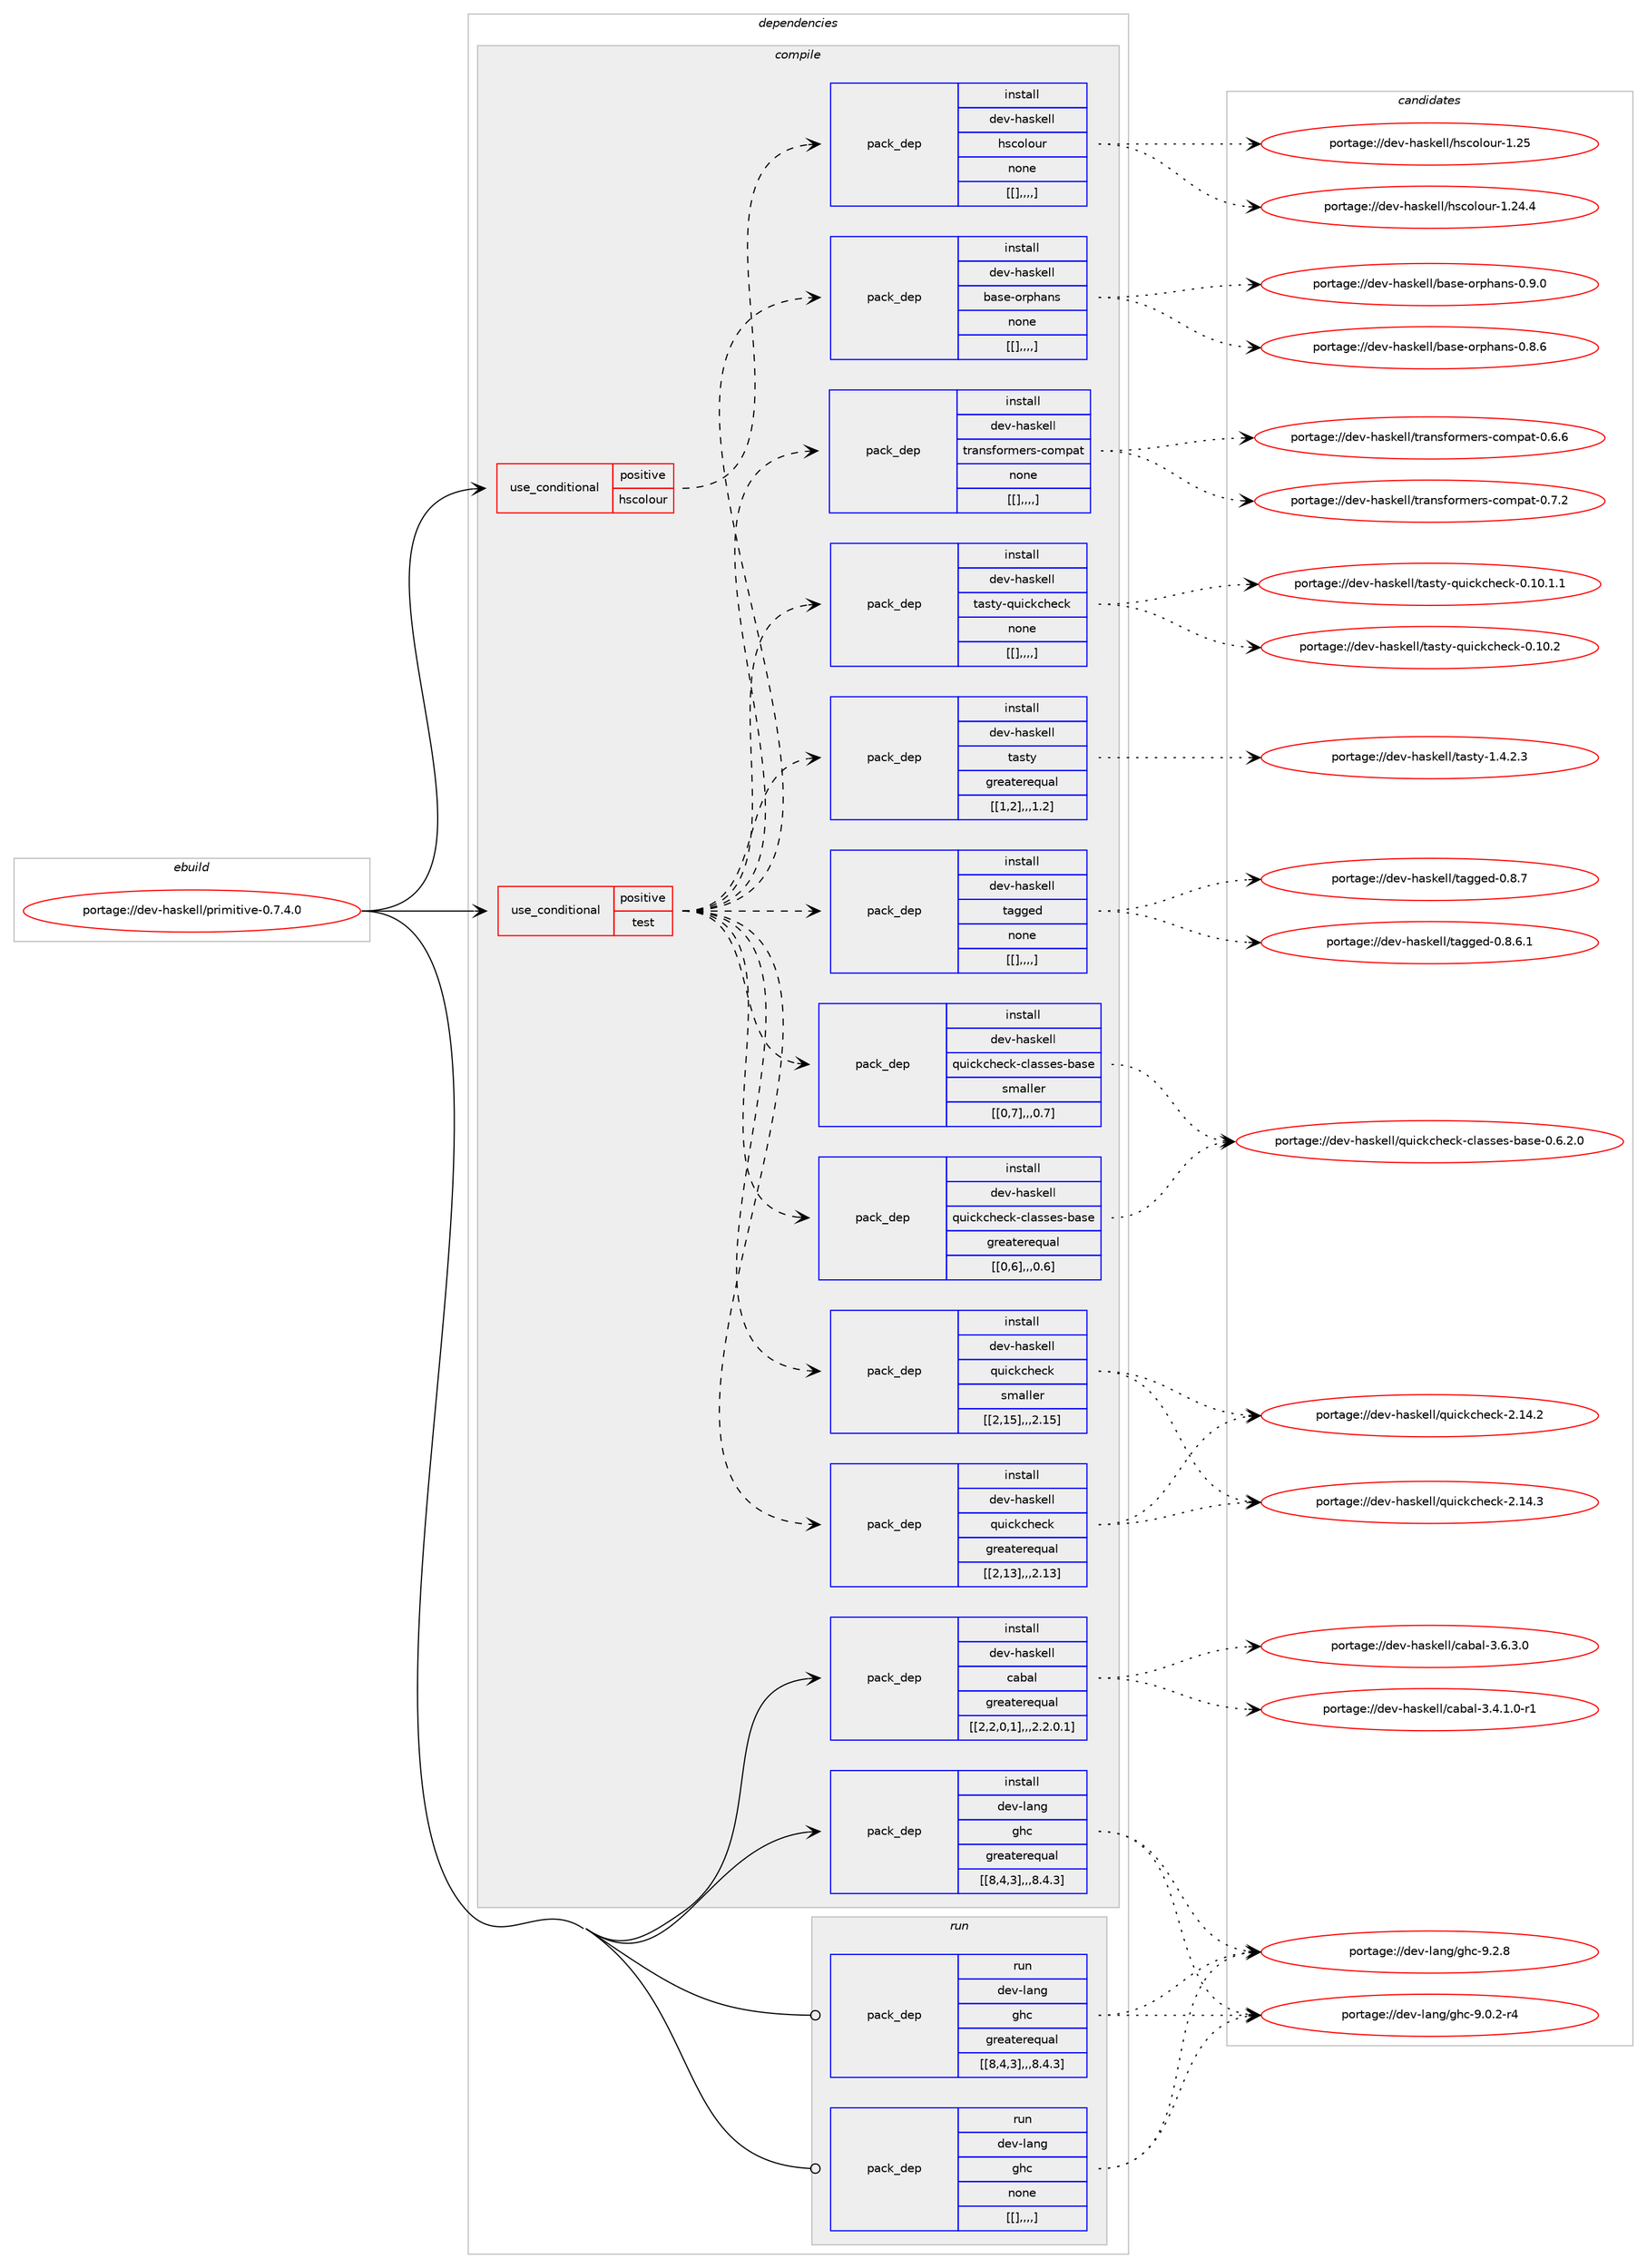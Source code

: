 digraph prolog {

# *************
# Graph options
# *************

newrank=true;
concentrate=true;
compound=true;
graph [rankdir=LR,fontname=Helvetica,fontsize=10,ranksep=1.5];#, ranksep=2.5, nodesep=0.2];
edge  [arrowhead=vee];
node  [fontname=Helvetica,fontsize=10];

# **********
# The ebuild
# **********

subgraph cluster_leftcol {
color=gray;
label=<<i>ebuild</i>>;
id [label="portage://dev-haskell/primitive-0.7.4.0", color=red, width=4, href="../dev-haskell/primitive-0.7.4.0.svg"];
}

# ****************
# The dependencies
# ****************

subgraph cluster_midcol {
color=gray;
label=<<i>dependencies</i>>;
subgraph cluster_compile {
fillcolor="#eeeeee";
style=filled;
label=<<i>compile</i>>;
subgraph cond21258 {
dependency86715 [label=<<TABLE BORDER="0" CELLBORDER="1" CELLSPACING="0" CELLPADDING="4"><TR><TD ROWSPAN="3" CELLPADDING="10">use_conditional</TD></TR><TR><TD>positive</TD></TR><TR><TD>hscolour</TD></TR></TABLE>>, shape=none, color=red];
subgraph pack64450 {
dependency86716 [label=<<TABLE BORDER="0" CELLBORDER="1" CELLSPACING="0" CELLPADDING="4" WIDTH="220"><TR><TD ROWSPAN="6" CELLPADDING="30">pack_dep</TD></TR><TR><TD WIDTH="110">install</TD></TR><TR><TD>dev-haskell</TD></TR><TR><TD>hscolour</TD></TR><TR><TD>none</TD></TR><TR><TD>[[],,,,]</TD></TR></TABLE>>, shape=none, color=blue];
}
dependency86715:e -> dependency86716:w [weight=20,style="dashed",arrowhead="vee"];
}
id:e -> dependency86715:w [weight=20,style="solid",arrowhead="vee"];
subgraph cond21259 {
dependency86717 [label=<<TABLE BORDER="0" CELLBORDER="1" CELLSPACING="0" CELLPADDING="4"><TR><TD ROWSPAN="3" CELLPADDING="10">use_conditional</TD></TR><TR><TD>positive</TD></TR><TR><TD>test</TD></TR></TABLE>>, shape=none, color=red];
subgraph pack64451 {
dependency86718 [label=<<TABLE BORDER="0" CELLBORDER="1" CELLSPACING="0" CELLPADDING="4" WIDTH="220"><TR><TD ROWSPAN="6" CELLPADDING="30">pack_dep</TD></TR><TR><TD WIDTH="110">install</TD></TR><TR><TD>dev-haskell</TD></TR><TR><TD>base-orphans</TD></TR><TR><TD>none</TD></TR><TR><TD>[[],,,,]</TD></TR></TABLE>>, shape=none, color=blue];
}
dependency86717:e -> dependency86718:w [weight=20,style="dashed",arrowhead="vee"];
subgraph pack64452 {
dependency86719 [label=<<TABLE BORDER="0" CELLBORDER="1" CELLSPACING="0" CELLPADDING="4" WIDTH="220"><TR><TD ROWSPAN="6" CELLPADDING="30">pack_dep</TD></TR><TR><TD WIDTH="110">install</TD></TR><TR><TD>dev-haskell</TD></TR><TR><TD>quickcheck</TD></TR><TR><TD>greaterequal</TD></TR><TR><TD>[[2,13],,,2.13]</TD></TR></TABLE>>, shape=none, color=blue];
}
dependency86717:e -> dependency86719:w [weight=20,style="dashed",arrowhead="vee"];
subgraph pack64453 {
dependency86720 [label=<<TABLE BORDER="0" CELLBORDER="1" CELLSPACING="0" CELLPADDING="4" WIDTH="220"><TR><TD ROWSPAN="6" CELLPADDING="30">pack_dep</TD></TR><TR><TD WIDTH="110">install</TD></TR><TR><TD>dev-haskell</TD></TR><TR><TD>quickcheck</TD></TR><TR><TD>smaller</TD></TR><TR><TD>[[2,15],,,2.15]</TD></TR></TABLE>>, shape=none, color=blue];
}
dependency86717:e -> dependency86720:w [weight=20,style="dashed",arrowhead="vee"];
subgraph pack64454 {
dependency86721 [label=<<TABLE BORDER="0" CELLBORDER="1" CELLSPACING="0" CELLPADDING="4" WIDTH="220"><TR><TD ROWSPAN="6" CELLPADDING="30">pack_dep</TD></TR><TR><TD WIDTH="110">install</TD></TR><TR><TD>dev-haskell</TD></TR><TR><TD>quickcheck-classes-base</TD></TR><TR><TD>greaterequal</TD></TR><TR><TD>[[0,6],,,0.6]</TD></TR></TABLE>>, shape=none, color=blue];
}
dependency86717:e -> dependency86721:w [weight=20,style="dashed",arrowhead="vee"];
subgraph pack64455 {
dependency86722 [label=<<TABLE BORDER="0" CELLBORDER="1" CELLSPACING="0" CELLPADDING="4" WIDTH="220"><TR><TD ROWSPAN="6" CELLPADDING="30">pack_dep</TD></TR><TR><TD WIDTH="110">install</TD></TR><TR><TD>dev-haskell</TD></TR><TR><TD>quickcheck-classes-base</TD></TR><TR><TD>smaller</TD></TR><TR><TD>[[0,7],,,0.7]</TD></TR></TABLE>>, shape=none, color=blue];
}
dependency86717:e -> dependency86722:w [weight=20,style="dashed",arrowhead="vee"];
subgraph pack64456 {
dependency86723 [label=<<TABLE BORDER="0" CELLBORDER="1" CELLSPACING="0" CELLPADDING="4" WIDTH="220"><TR><TD ROWSPAN="6" CELLPADDING="30">pack_dep</TD></TR><TR><TD WIDTH="110">install</TD></TR><TR><TD>dev-haskell</TD></TR><TR><TD>tagged</TD></TR><TR><TD>none</TD></TR><TR><TD>[[],,,,]</TD></TR></TABLE>>, shape=none, color=blue];
}
dependency86717:e -> dependency86723:w [weight=20,style="dashed",arrowhead="vee"];
subgraph pack64457 {
dependency86724 [label=<<TABLE BORDER="0" CELLBORDER="1" CELLSPACING="0" CELLPADDING="4" WIDTH="220"><TR><TD ROWSPAN="6" CELLPADDING="30">pack_dep</TD></TR><TR><TD WIDTH="110">install</TD></TR><TR><TD>dev-haskell</TD></TR><TR><TD>tasty</TD></TR><TR><TD>greaterequal</TD></TR><TR><TD>[[1,2],,,1.2]</TD></TR></TABLE>>, shape=none, color=blue];
}
dependency86717:e -> dependency86724:w [weight=20,style="dashed",arrowhead="vee"];
subgraph pack64458 {
dependency86725 [label=<<TABLE BORDER="0" CELLBORDER="1" CELLSPACING="0" CELLPADDING="4" WIDTH="220"><TR><TD ROWSPAN="6" CELLPADDING="30">pack_dep</TD></TR><TR><TD WIDTH="110">install</TD></TR><TR><TD>dev-haskell</TD></TR><TR><TD>tasty-quickcheck</TD></TR><TR><TD>none</TD></TR><TR><TD>[[],,,,]</TD></TR></TABLE>>, shape=none, color=blue];
}
dependency86717:e -> dependency86725:w [weight=20,style="dashed",arrowhead="vee"];
subgraph pack64459 {
dependency86726 [label=<<TABLE BORDER="0" CELLBORDER="1" CELLSPACING="0" CELLPADDING="4" WIDTH="220"><TR><TD ROWSPAN="6" CELLPADDING="30">pack_dep</TD></TR><TR><TD WIDTH="110">install</TD></TR><TR><TD>dev-haskell</TD></TR><TR><TD>transformers-compat</TD></TR><TR><TD>none</TD></TR><TR><TD>[[],,,,]</TD></TR></TABLE>>, shape=none, color=blue];
}
dependency86717:e -> dependency86726:w [weight=20,style="dashed",arrowhead="vee"];
}
id:e -> dependency86717:w [weight=20,style="solid",arrowhead="vee"];
subgraph pack64460 {
dependency86727 [label=<<TABLE BORDER="0" CELLBORDER="1" CELLSPACING="0" CELLPADDING="4" WIDTH="220"><TR><TD ROWSPAN="6" CELLPADDING="30">pack_dep</TD></TR><TR><TD WIDTH="110">install</TD></TR><TR><TD>dev-haskell</TD></TR><TR><TD>cabal</TD></TR><TR><TD>greaterequal</TD></TR><TR><TD>[[2,2,0,1],,,2.2.0.1]</TD></TR></TABLE>>, shape=none, color=blue];
}
id:e -> dependency86727:w [weight=20,style="solid",arrowhead="vee"];
subgraph pack64461 {
dependency86728 [label=<<TABLE BORDER="0" CELLBORDER="1" CELLSPACING="0" CELLPADDING="4" WIDTH="220"><TR><TD ROWSPAN="6" CELLPADDING="30">pack_dep</TD></TR><TR><TD WIDTH="110">install</TD></TR><TR><TD>dev-lang</TD></TR><TR><TD>ghc</TD></TR><TR><TD>greaterequal</TD></TR><TR><TD>[[8,4,3],,,8.4.3]</TD></TR></TABLE>>, shape=none, color=blue];
}
id:e -> dependency86728:w [weight=20,style="solid",arrowhead="vee"];
}
subgraph cluster_compileandrun {
fillcolor="#eeeeee";
style=filled;
label=<<i>compile and run</i>>;
}
subgraph cluster_run {
fillcolor="#eeeeee";
style=filled;
label=<<i>run</i>>;
subgraph pack64462 {
dependency86729 [label=<<TABLE BORDER="0" CELLBORDER="1" CELLSPACING="0" CELLPADDING="4" WIDTH="220"><TR><TD ROWSPAN="6" CELLPADDING="30">pack_dep</TD></TR><TR><TD WIDTH="110">run</TD></TR><TR><TD>dev-lang</TD></TR><TR><TD>ghc</TD></TR><TR><TD>greaterequal</TD></TR><TR><TD>[[8,4,3],,,8.4.3]</TD></TR></TABLE>>, shape=none, color=blue];
}
id:e -> dependency86729:w [weight=20,style="solid",arrowhead="odot"];
subgraph pack64463 {
dependency86730 [label=<<TABLE BORDER="0" CELLBORDER="1" CELLSPACING="0" CELLPADDING="4" WIDTH="220"><TR><TD ROWSPAN="6" CELLPADDING="30">pack_dep</TD></TR><TR><TD WIDTH="110">run</TD></TR><TR><TD>dev-lang</TD></TR><TR><TD>ghc</TD></TR><TR><TD>none</TD></TR><TR><TD>[[],,,,]</TD></TR></TABLE>>, shape=none, color=blue];
}
id:e -> dependency86730:w [weight=20,style="solid",arrowhead="odot"];
}
}

# **************
# The candidates
# **************

subgraph cluster_choices {
rank=same;
color=gray;
label=<<i>candidates</i>>;

subgraph choice64450 {
color=black;
nodesep=1;
choice100101118451049711510710110810847104115991111081111171144549465053 [label="portage://dev-haskell/hscolour-1.25", color=red, width=4,href="../dev-haskell/hscolour-1.25.svg"];
choice1001011184510497115107101108108471041159911110811111711445494650524652 [label="portage://dev-haskell/hscolour-1.24.4", color=red, width=4,href="../dev-haskell/hscolour-1.24.4.svg"];
dependency86716:e -> choice100101118451049711510710110810847104115991111081111171144549465053:w [style=dotted,weight="100"];
dependency86716:e -> choice1001011184510497115107101108108471041159911110811111711445494650524652:w [style=dotted,weight="100"];
}
subgraph choice64451 {
color=black;
nodesep=1;
choice10010111845104971151071011081084798971151014511111411210497110115454846574648 [label="portage://dev-haskell/base-orphans-0.9.0", color=red, width=4,href="../dev-haskell/base-orphans-0.9.0.svg"];
choice10010111845104971151071011081084798971151014511111411210497110115454846564654 [label="portage://dev-haskell/base-orphans-0.8.6", color=red, width=4,href="../dev-haskell/base-orphans-0.8.6.svg"];
dependency86718:e -> choice10010111845104971151071011081084798971151014511111411210497110115454846574648:w [style=dotted,weight="100"];
dependency86718:e -> choice10010111845104971151071011081084798971151014511111411210497110115454846564654:w [style=dotted,weight="100"];
}
subgraph choice64452 {
color=black;
nodesep=1;
choice10010111845104971151071011081084711311710599107991041019910745504649524651 [label="portage://dev-haskell/quickcheck-2.14.3", color=red, width=4,href="../dev-haskell/quickcheck-2.14.3.svg"];
choice10010111845104971151071011081084711311710599107991041019910745504649524650 [label="portage://dev-haskell/quickcheck-2.14.2", color=red, width=4,href="../dev-haskell/quickcheck-2.14.2.svg"];
dependency86719:e -> choice10010111845104971151071011081084711311710599107991041019910745504649524651:w [style=dotted,weight="100"];
dependency86719:e -> choice10010111845104971151071011081084711311710599107991041019910745504649524650:w [style=dotted,weight="100"];
}
subgraph choice64453 {
color=black;
nodesep=1;
choice10010111845104971151071011081084711311710599107991041019910745504649524651 [label="portage://dev-haskell/quickcheck-2.14.3", color=red, width=4,href="../dev-haskell/quickcheck-2.14.3.svg"];
choice10010111845104971151071011081084711311710599107991041019910745504649524650 [label="portage://dev-haskell/quickcheck-2.14.2", color=red, width=4,href="../dev-haskell/quickcheck-2.14.2.svg"];
dependency86720:e -> choice10010111845104971151071011081084711311710599107991041019910745504649524651:w [style=dotted,weight="100"];
dependency86720:e -> choice10010111845104971151071011081084711311710599107991041019910745504649524650:w [style=dotted,weight="100"];
}
subgraph choice64454 {
color=black;
nodesep=1;
choice1001011184510497115107101108108471131171059910799104101991074599108971151151011154598971151014548465446504648 [label="portage://dev-haskell/quickcheck-classes-base-0.6.2.0", color=red, width=4,href="../dev-haskell/quickcheck-classes-base-0.6.2.0.svg"];
dependency86721:e -> choice1001011184510497115107101108108471131171059910799104101991074599108971151151011154598971151014548465446504648:w [style=dotted,weight="100"];
}
subgraph choice64455 {
color=black;
nodesep=1;
choice1001011184510497115107101108108471131171059910799104101991074599108971151151011154598971151014548465446504648 [label="portage://dev-haskell/quickcheck-classes-base-0.6.2.0", color=red, width=4,href="../dev-haskell/quickcheck-classes-base-0.6.2.0.svg"];
dependency86722:e -> choice1001011184510497115107101108108471131171059910799104101991074599108971151151011154598971151014548465446504648:w [style=dotted,weight="100"];
}
subgraph choice64456 {
color=black;
nodesep=1;
choice10010111845104971151071011081084711697103103101100454846564655 [label="portage://dev-haskell/tagged-0.8.7", color=red, width=4,href="../dev-haskell/tagged-0.8.7.svg"];
choice100101118451049711510710110810847116971031031011004548465646544649 [label="portage://dev-haskell/tagged-0.8.6.1", color=red, width=4,href="../dev-haskell/tagged-0.8.6.1.svg"];
dependency86723:e -> choice10010111845104971151071011081084711697103103101100454846564655:w [style=dotted,weight="100"];
dependency86723:e -> choice100101118451049711510710110810847116971031031011004548465646544649:w [style=dotted,weight="100"];
}
subgraph choice64457 {
color=black;
nodesep=1;
choice100101118451049711510710110810847116971151161214549465246504651 [label="portage://dev-haskell/tasty-1.4.2.3", color=red, width=4,href="../dev-haskell/tasty-1.4.2.3.svg"];
dependency86724:e -> choice100101118451049711510710110810847116971151161214549465246504651:w [style=dotted,weight="100"];
}
subgraph choice64458 {
color=black;
nodesep=1;
choice100101118451049711510710110810847116971151161214511311710599107991041019910745484649484650 [label="portage://dev-haskell/tasty-quickcheck-0.10.2", color=red, width=4,href="../dev-haskell/tasty-quickcheck-0.10.2.svg"];
choice1001011184510497115107101108108471169711511612145113117105991079910410199107454846494846494649 [label="portage://dev-haskell/tasty-quickcheck-0.10.1.1", color=red, width=4,href="../dev-haskell/tasty-quickcheck-0.10.1.1.svg"];
dependency86725:e -> choice100101118451049711510710110810847116971151161214511311710599107991041019910745484649484650:w [style=dotted,weight="100"];
dependency86725:e -> choice1001011184510497115107101108108471169711511612145113117105991079910410199107454846494846494649:w [style=dotted,weight="100"];
}
subgraph choice64459 {
color=black;
nodesep=1;
choice10010111845104971151071011081084711611497110115102111114109101114115459911110911297116454846554650 [label="portage://dev-haskell/transformers-compat-0.7.2", color=red, width=4,href="../dev-haskell/transformers-compat-0.7.2.svg"];
choice10010111845104971151071011081084711611497110115102111114109101114115459911110911297116454846544654 [label="portage://dev-haskell/transformers-compat-0.6.6", color=red, width=4,href="../dev-haskell/transformers-compat-0.6.6.svg"];
dependency86726:e -> choice10010111845104971151071011081084711611497110115102111114109101114115459911110911297116454846554650:w [style=dotted,weight="100"];
dependency86726:e -> choice10010111845104971151071011081084711611497110115102111114109101114115459911110911297116454846544654:w [style=dotted,weight="100"];
}
subgraph choice64460 {
color=black;
nodesep=1;
choice100101118451049711510710110810847999798971084551465446514648 [label="portage://dev-haskell/cabal-3.6.3.0", color=red, width=4,href="../dev-haskell/cabal-3.6.3.0.svg"];
choice1001011184510497115107101108108479997989710845514652464946484511449 [label="portage://dev-haskell/cabal-3.4.1.0-r1", color=red, width=4,href="../dev-haskell/cabal-3.4.1.0-r1.svg"];
dependency86727:e -> choice100101118451049711510710110810847999798971084551465446514648:w [style=dotted,weight="100"];
dependency86727:e -> choice1001011184510497115107101108108479997989710845514652464946484511449:w [style=dotted,weight="100"];
}
subgraph choice64461 {
color=black;
nodesep=1;
choice10010111845108971101034710310499455746504656 [label="portage://dev-lang/ghc-9.2.8", color=red, width=4,href="../dev-lang/ghc-9.2.8.svg"];
choice100101118451089711010347103104994557464846504511452 [label="portage://dev-lang/ghc-9.0.2-r4", color=red, width=4,href="../dev-lang/ghc-9.0.2-r4.svg"];
dependency86728:e -> choice10010111845108971101034710310499455746504656:w [style=dotted,weight="100"];
dependency86728:e -> choice100101118451089711010347103104994557464846504511452:w [style=dotted,weight="100"];
}
subgraph choice64462 {
color=black;
nodesep=1;
choice10010111845108971101034710310499455746504656 [label="portage://dev-lang/ghc-9.2.8", color=red, width=4,href="../dev-lang/ghc-9.2.8.svg"];
choice100101118451089711010347103104994557464846504511452 [label="portage://dev-lang/ghc-9.0.2-r4", color=red, width=4,href="../dev-lang/ghc-9.0.2-r4.svg"];
dependency86729:e -> choice10010111845108971101034710310499455746504656:w [style=dotted,weight="100"];
dependency86729:e -> choice100101118451089711010347103104994557464846504511452:w [style=dotted,weight="100"];
}
subgraph choice64463 {
color=black;
nodesep=1;
choice10010111845108971101034710310499455746504656 [label="portage://dev-lang/ghc-9.2.8", color=red, width=4,href="../dev-lang/ghc-9.2.8.svg"];
choice100101118451089711010347103104994557464846504511452 [label="portage://dev-lang/ghc-9.0.2-r4", color=red, width=4,href="../dev-lang/ghc-9.0.2-r4.svg"];
dependency86730:e -> choice10010111845108971101034710310499455746504656:w [style=dotted,weight="100"];
dependency86730:e -> choice100101118451089711010347103104994557464846504511452:w [style=dotted,weight="100"];
}
}

}
